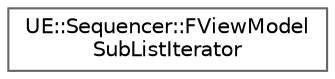 digraph "Graphical Class Hierarchy"
{
 // INTERACTIVE_SVG=YES
 // LATEX_PDF_SIZE
  bgcolor="transparent";
  edge [fontname=Helvetica,fontsize=10,labelfontname=Helvetica,labelfontsize=10];
  node [fontname=Helvetica,fontsize=10,shape=box,height=0.2,width=0.4];
  rankdir="LR";
  Node0 [id="Node000000",label="UE::Sequencer::FViewModel\lSubListIterator",height=0.2,width=0.4,color="grey40", fillcolor="white", style="filled",URL="$d8/da7/structUE_1_1Sequencer_1_1FViewModelSubListIterator.html",tooltip="Iterates all models that exist in a single list from the start model."];
}
